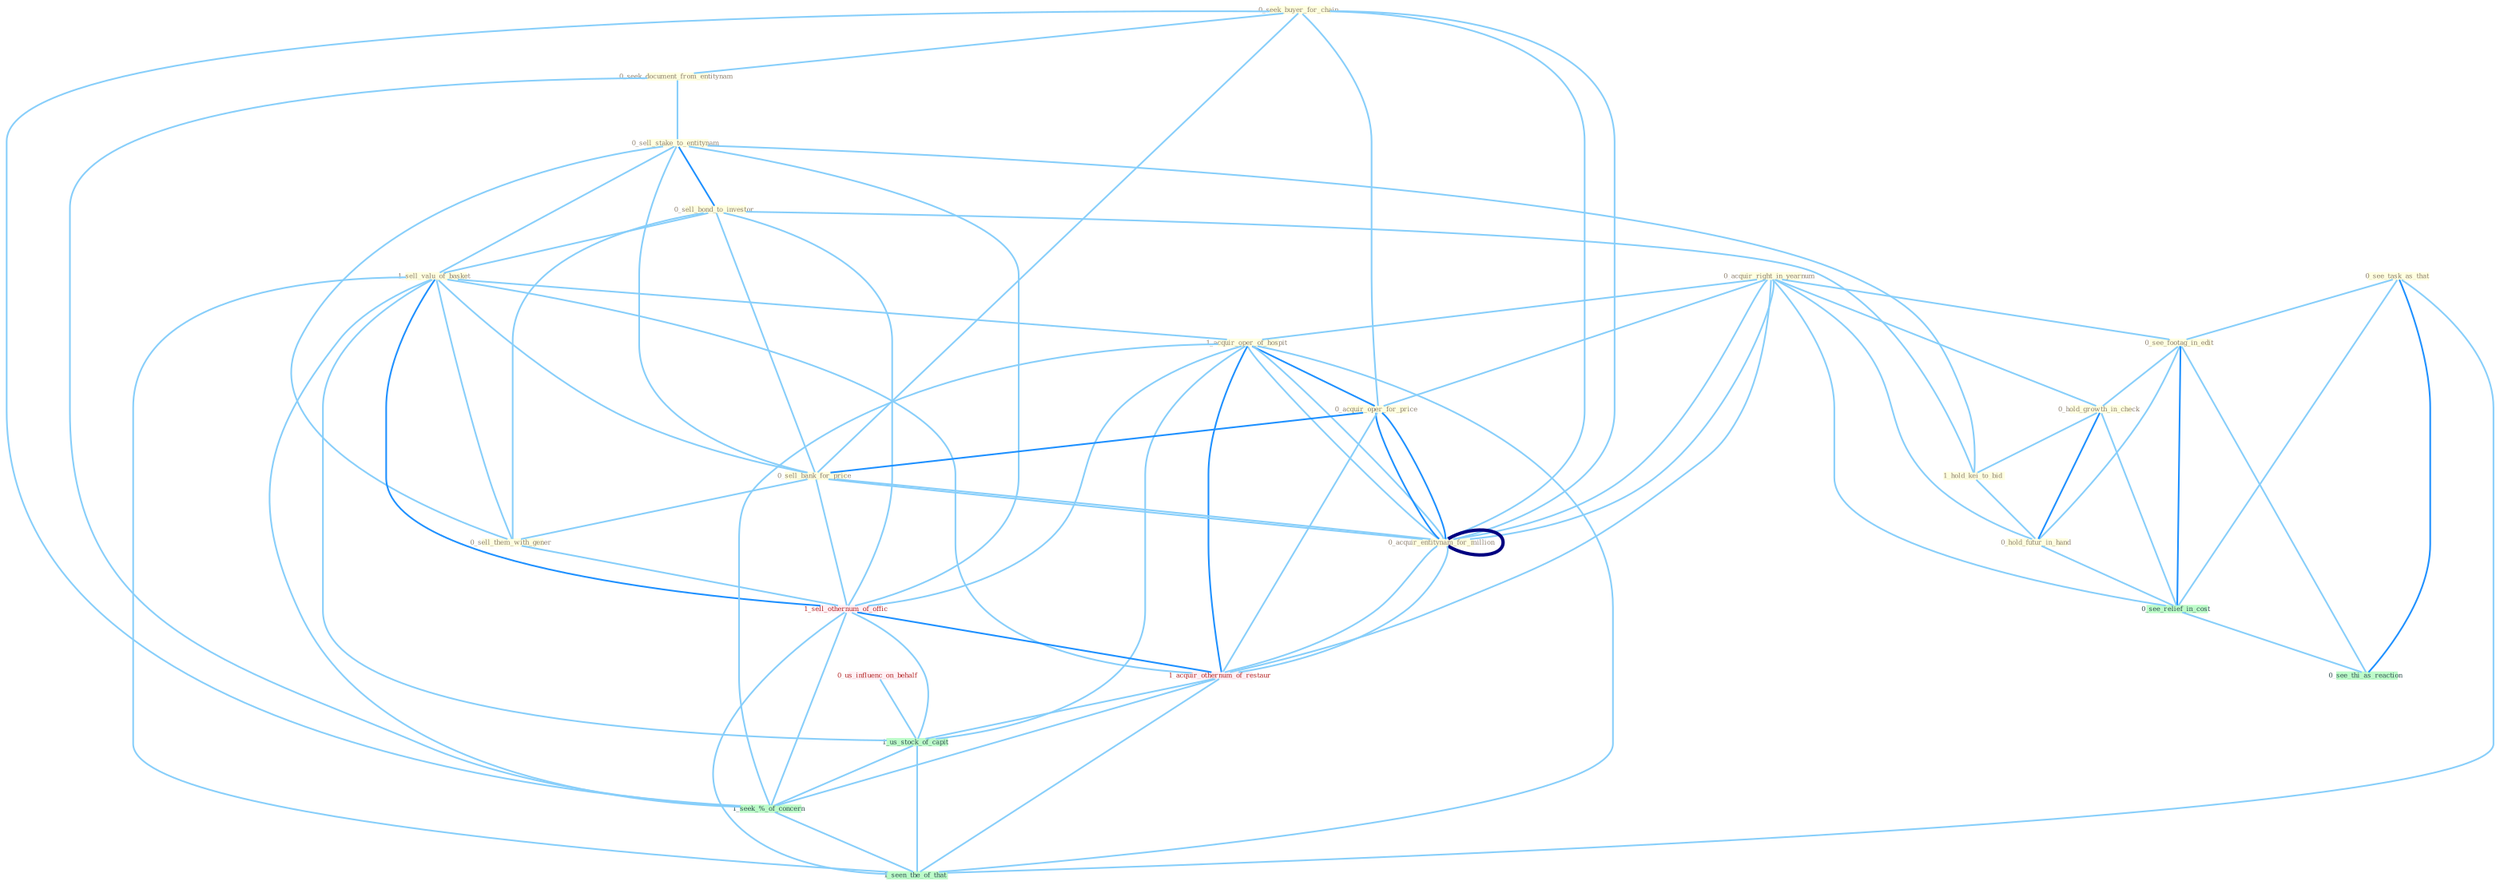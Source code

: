 Graph G{ 
    node
    [shape=polygon,style=filled,width=.5,height=.06,color="#BDFCC9",fixedsize=true,fontsize=4,
    fontcolor="#2f4f4f"];
    {node
    [color="#ffffe0", fontcolor="#8b7d6b"] "0_seek_buyer_for_chain " "0_seek_document_from_entitynam " "0_sell_stake_to_entitynam " "0_sell_bond_to_investor " "1_sell_valu_of_basket " "0_see_task_as_that " "0_acquir_right_in_yearnum " "1_acquir_oper_of_hospit " "0_see_footag_in_edit " "0_acquir_oper_for_price " "0_hold_growth_in_check " "1_hold_kei_to_bid " "0_sell_bank_for_price " "0_sell_them_with_gener " "0_acquir_entitynam_for_million " "0_hold_futur_in_hand "}
{node [color="#fff0f5", fontcolor="#b22222"] "1_sell_othernum_of_offic " "0_us_influenc_on_behalf " "1_acquir_othernum_of_restaur "}
edge [color="#B0E2FF"];

	"0_seek_buyer_for_chain " -- "0_seek_document_from_entitynam " [w="1", color="#87cefa" ];
	"0_seek_buyer_for_chain " -- "0_acquir_oper_for_price " [w="1", color="#87cefa" ];
	"0_seek_buyer_for_chain " -- "0_sell_bank_for_price " [w="1", color="#87cefa" ];
	"0_seek_buyer_for_chain " -- "0_acquir_entitynam_for_million " [w="1", color="#87cefa" ];
	"0_seek_buyer_for_chain " -- "0_acquir_entitynam_for_million " [w="1", color="#87cefa" ];
	"0_seek_buyer_for_chain " -- "1_seek_%_of_concern " [w="1", color="#87cefa" ];
	"0_seek_document_from_entitynam " -- "0_sell_stake_to_entitynam " [w="1", color="#87cefa" ];
	"0_seek_document_from_entitynam " -- "1_seek_%_of_concern " [w="1", color="#87cefa" ];
	"0_sell_stake_to_entitynam " -- "0_sell_bond_to_investor " [w="2", color="#1e90ff" , len=0.8];
	"0_sell_stake_to_entitynam " -- "1_sell_valu_of_basket " [w="1", color="#87cefa" ];
	"0_sell_stake_to_entitynam " -- "1_hold_kei_to_bid " [w="1", color="#87cefa" ];
	"0_sell_stake_to_entitynam " -- "0_sell_bank_for_price " [w="1", color="#87cefa" ];
	"0_sell_stake_to_entitynam " -- "0_sell_them_with_gener " [w="1", color="#87cefa" ];
	"0_sell_stake_to_entitynam " -- "1_sell_othernum_of_offic " [w="1", color="#87cefa" ];
	"0_sell_bond_to_investor " -- "1_sell_valu_of_basket " [w="1", color="#87cefa" ];
	"0_sell_bond_to_investor " -- "1_hold_kei_to_bid " [w="1", color="#87cefa" ];
	"0_sell_bond_to_investor " -- "0_sell_bank_for_price " [w="1", color="#87cefa" ];
	"0_sell_bond_to_investor " -- "0_sell_them_with_gener " [w="1", color="#87cefa" ];
	"0_sell_bond_to_investor " -- "1_sell_othernum_of_offic " [w="1", color="#87cefa" ];
	"1_sell_valu_of_basket " -- "1_acquir_oper_of_hospit " [w="1", color="#87cefa" ];
	"1_sell_valu_of_basket " -- "0_sell_bank_for_price " [w="1", color="#87cefa" ];
	"1_sell_valu_of_basket " -- "0_sell_them_with_gener " [w="1", color="#87cefa" ];
	"1_sell_valu_of_basket " -- "1_sell_othernum_of_offic " [w="2", color="#1e90ff" , len=0.8];
	"1_sell_valu_of_basket " -- "1_acquir_othernum_of_restaur " [w="1", color="#87cefa" ];
	"1_sell_valu_of_basket " -- "1_us_stock_of_capit " [w="1", color="#87cefa" ];
	"1_sell_valu_of_basket " -- "1_seek_%_of_concern " [w="1", color="#87cefa" ];
	"1_sell_valu_of_basket " -- "1_seen_the_of_that " [w="1", color="#87cefa" ];
	"0_see_task_as_that " -- "0_see_footag_in_edit " [w="1", color="#87cefa" ];
	"0_see_task_as_that " -- "0_see_relief_in_cost " [w="1", color="#87cefa" ];
	"0_see_task_as_that " -- "0_see_thi_as_reaction " [w="2", color="#1e90ff" , len=0.8];
	"0_see_task_as_that " -- "1_seen_the_of_that " [w="1", color="#87cefa" ];
	"0_acquir_right_in_yearnum " -- "1_acquir_oper_of_hospit " [w="1", color="#87cefa" ];
	"0_acquir_right_in_yearnum " -- "0_see_footag_in_edit " [w="1", color="#87cefa" ];
	"0_acquir_right_in_yearnum " -- "0_acquir_oper_for_price " [w="1", color="#87cefa" ];
	"0_acquir_right_in_yearnum " -- "0_hold_growth_in_check " [w="1", color="#87cefa" ];
	"0_acquir_right_in_yearnum " -- "0_acquir_entitynam_for_million " [w="1", color="#87cefa" ];
	"0_acquir_right_in_yearnum " -- "0_hold_futur_in_hand " [w="1", color="#87cefa" ];
	"0_acquir_right_in_yearnum " -- "0_acquir_entitynam_for_million " [w="1", color="#87cefa" ];
	"0_acquir_right_in_yearnum " -- "0_see_relief_in_cost " [w="1", color="#87cefa" ];
	"0_acquir_right_in_yearnum " -- "1_acquir_othernum_of_restaur " [w="1", color="#87cefa" ];
	"1_acquir_oper_of_hospit " -- "0_acquir_oper_for_price " [w="2", color="#1e90ff" , len=0.8];
	"1_acquir_oper_of_hospit " -- "0_acquir_entitynam_for_million " [w="1", color="#87cefa" ];
	"1_acquir_oper_of_hospit " -- "0_acquir_entitynam_for_million " [w="1", color="#87cefa" ];
	"1_acquir_oper_of_hospit " -- "1_sell_othernum_of_offic " [w="1", color="#87cefa" ];
	"1_acquir_oper_of_hospit " -- "1_acquir_othernum_of_restaur " [w="2", color="#1e90ff" , len=0.8];
	"1_acquir_oper_of_hospit " -- "1_us_stock_of_capit " [w="1", color="#87cefa" ];
	"1_acquir_oper_of_hospit " -- "1_seek_%_of_concern " [w="1", color="#87cefa" ];
	"1_acquir_oper_of_hospit " -- "1_seen_the_of_that " [w="1", color="#87cefa" ];
	"0_see_footag_in_edit " -- "0_hold_growth_in_check " [w="1", color="#87cefa" ];
	"0_see_footag_in_edit " -- "0_hold_futur_in_hand " [w="1", color="#87cefa" ];
	"0_see_footag_in_edit " -- "0_see_relief_in_cost " [w="2", color="#1e90ff" , len=0.8];
	"0_see_footag_in_edit " -- "0_see_thi_as_reaction " [w="1", color="#87cefa" ];
	"0_acquir_oper_for_price " -- "0_sell_bank_for_price " [w="2", color="#1e90ff" , len=0.8];
	"0_acquir_oper_for_price " -- "0_acquir_entitynam_for_million " [w="2", color="#1e90ff" , len=0.8];
	"0_acquir_oper_for_price " -- "0_acquir_entitynam_for_million " [w="2", color="#1e90ff" , len=0.8];
	"0_acquir_oper_for_price " -- "1_acquir_othernum_of_restaur " [w="1", color="#87cefa" ];
	"0_hold_growth_in_check " -- "1_hold_kei_to_bid " [w="1", color="#87cefa" ];
	"0_hold_growth_in_check " -- "0_hold_futur_in_hand " [w="2", color="#1e90ff" , len=0.8];
	"0_hold_growth_in_check " -- "0_see_relief_in_cost " [w="1", color="#87cefa" ];
	"1_hold_kei_to_bid " -- "0_hold_futur_in_hand " [w="1", color="#87cefa" ];
	"0_sell_bank_for_price " -- "0_sell_them_with_gener " [w="1", color="#87cefa" ];
	"0_sell_bank_for_price " -- "0_acquir_entitynam_for_million " [w="1", color="#87cefa" ];
	"0_sell_bank_for_price " -- "0_acquir_entitynam_for_million " [w="1", color="#87cefa" ];
	"0_sell_bank_for_price " -- "1_sell_othernum_of_offic " [w="1", color="#87cefa" ];
	"0_sell_them_with_gener " -- "1_sell_othernum_of_offic " [w="1", color="#87cefa" ];
	"0_acquir_entitynam_for_million " -- "0_acquir_entitynam_for_million " [w="4", style=bold, color="#000080", len=0.4];
	"0_acquir_entitynam_for_million " -- "1_acquir_othernum_of_restaur " [w="1", color="#87cefa" ];
	"0_hold_futur_in_hand " -- "0_see_relief_in_cost " [w="1", color="#87cefa" ];
	"0_acquir_entitynam_for_million " -- "1_acquir_othernum_of_restaur " [w="1", color="#87cefa" ];
	"1_sell_othernum_of_offic " -- "1_acquir_othernum_of_restaur " [w="2", color="#1e90ff" , len=0.8];
	"1_sell_othernum_of_offic " -- "1_us_stock_of_capit " [w="1", color="#87cefa" ];
	"1_sell_othernum_of_offic " -- "1_seek_%_of_concern " [w="1", color="#87cefa" ];
	"1_sell_othernum_of_offic " -- "1_seen_the_of_that " [w="1", color="#87cefa" ];
	"0_us_influenc_on_behalf " -- "1_us_stock_of_capit " [w="1", color="#87cefa" ];
	"0_see_relief_in_cost " -- "0_see_thi_as_reaction " [w="1", color="#87cefa" ];
	"1_acquir_othernum_of_restaur " -- "1_us_stock_of_capit " [w="1", color="#87cefa" ];
	"1_acquir_othernum_of_restaur " -- "1_seek_%_of_concern " [w="1", color="#87cefa" ];
	"1_acquir_othernum_of_restaur " -- "1_seen_the_of_that " [w="1", color="#87cefa" ];
	"1_us_stock_of_capit " -- "1_seek_%_of_concern " [w="1", color="#87cefa" ];
	"1_us_stock_of_capit " -- "1_seen_the_of_that " [w="1", color="#87cefa" ];
	"1_seek_%_of_concern " -- "1_seen_the_of_that " [w="1", color="#87cefa" ];
}